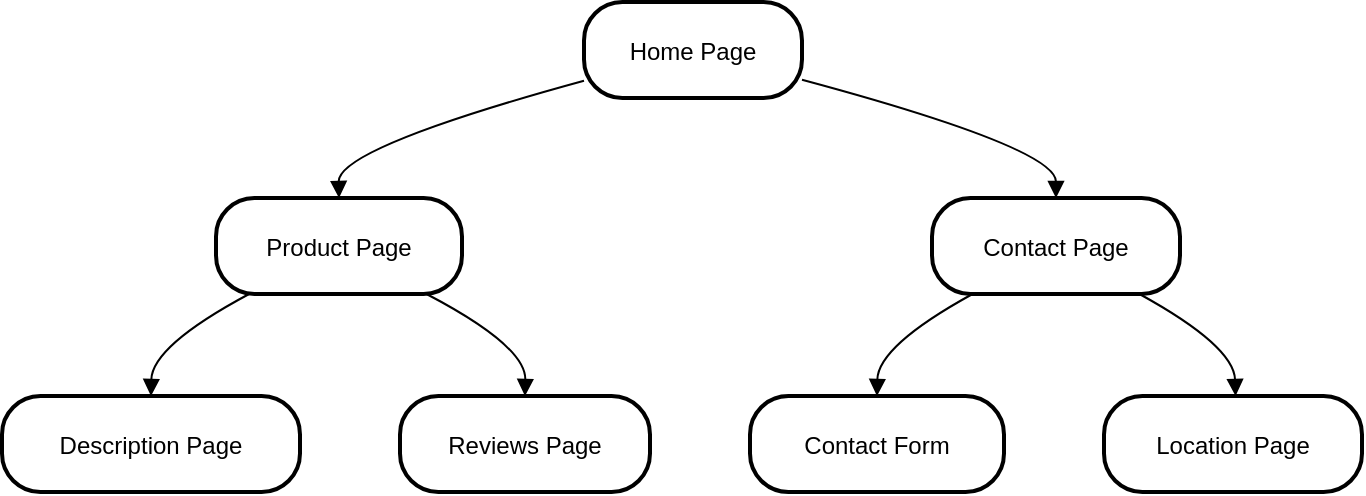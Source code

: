 <mxfile version="24.7.17">
  <diagram name="Page-1" id="L1RAyY0ZXFxSAMAAXwrL">
    <mxGraphModel>
      <root>
        <mxCell id="0" />
        <mxCell id="1" parent="0" />
        <mxCell id="2" value="Home Page" style="rounded=1;arcSize=40;strokeWidth=2" vertex="1" parent="1">
          <mxGeometry x="299" y="8" width="109" height="48" as="geometry" />
        </mxCell>
        <mxCell id="3" value="Product Page" style="rounded=1;arcSize=40;strokeWidth=2" vertex="1" parent="1">
          <mxGeometry x="115" y="106" width="123" height="48" as="geometry" />
        </mxCell>
        <mxCell id="4" value="Contact Page" style="rounded=1;arcSize=40;strokeWidth=2" vertex="1" parent="1">
          <mxGeometry x="473" y="106" width="124" height="48" as="geometry" />
        </mxCell>
        <mxCell id="5" value="Description Page" style="rounded=1;arcSize=40;strokeWidth=2" vertex="1" parent="1">
          <mxGeometry x="8" y="205" width="149" height="48" as="geometry" />
        </mxCell>
        <mxCell id="6" value="Reviews Page" style="rounded=1;arcSize=40;strokeWidth=2" vertex="1" parent="1">
          <mxGeometry x="207" y="205" width="125" height="48" as="geometry" />
        </mxCell>
        <mxCell id="7" value="Contact Form" style="rounded=1;arcSize=40;strokeWidth=2" vertex="1" parent="1">
          <mxGeometry x="382" y="205" width="127" height="48" as="geometry" />
        </mxCell>
        <mxCell id="8" value="Location Page" style="rounded=1;arcSize=40;strokeWidth=2" vertex="1" parent="1">
          <mxGeometry x="559" y="205" width="129" height="48" as="geometry" />
        </mxCell>
        <mxCell id="9" value="" style="curved=1;startArrow=none;endArrow=block;exitX=0;exitY=0.82;entryX=0.5;entryY=0.01;" edge="1" parent="1" source="2" target="3">
          <mxGeometry relative="1" as="geometry">
            <Array as="points">
              <mxPoint x="176" y="81" />
            </Array>
          </mxGeometry>
        </mxCell>
        <mxCell id="10" value="" style="curved=1;startArrow=none;endArrow=block;exitX=1;exitY=0.81;entryX=0.5;entryY=0.01;" edge="1" parent="1" source="2" target="4">
          <mxGeometry relative="1" as="geometry">
            <Array as="points">
              <mxPoint x="535" y="81" />
            </Array>
          </mxGeometry>
        </mxCell>
        <mxCell id="11" value="" style="curved=1;startArrow=none;endArrow=block;exitX=0.12;exitY=1.02;entryX=0.5;entryY=0;" edge="1" parent="1" source="3" target="5">
          <mxGeometry relative="1" as="geometry">
            <Array as="points">
              <mxPoint x="83" y="180" />
            </Array>
          </mxGeometry>
        </mxCell>
        <mxCell id="12" value="" style="curved=1;startArrow=none;endArrow=block;exitX=0.87;exitY=1.02;entryX=0.5;entryY=0;" edge="1" parent="1" source="3" target="6">
          <mxGeometry relative="1" as="geometry">
            <Array as="points">
              <mxPoint x="270" y="180" />
            </Array>
          </mxGeometry>
        </mxCell>
        <mxCell id="13" value="" style="curved=1;startArrow=none;endArrow=block;exitX=0.15;exitY=1.02;entryX=0.5;entryY=0;" edge="1" parent="1" source="4" target="7">
          <mxGeometry relative="1" as="geometry">
            <Array as="points">
              <mxPoint x="446" y="180" />
            </Array>
          </mxGeometry>
        </mxCell>
        <mxCell id="14" value="" style="curved=1;startArrow=none;endArrow=block;exitX=0.85;exitY=1.02;entryX=0.51;entryY=0;" edge="1" parent="1" source="4" target="8">
          <mxGeometry relative="1" as="geometry">
            <Array as="points">
              <mxPoint x="624" y="180" />
            </Array>
          </mxGeometry>
        </mxCell>
      </root>
    </mxGraphModel>
  </diagram>
</mxfile>
